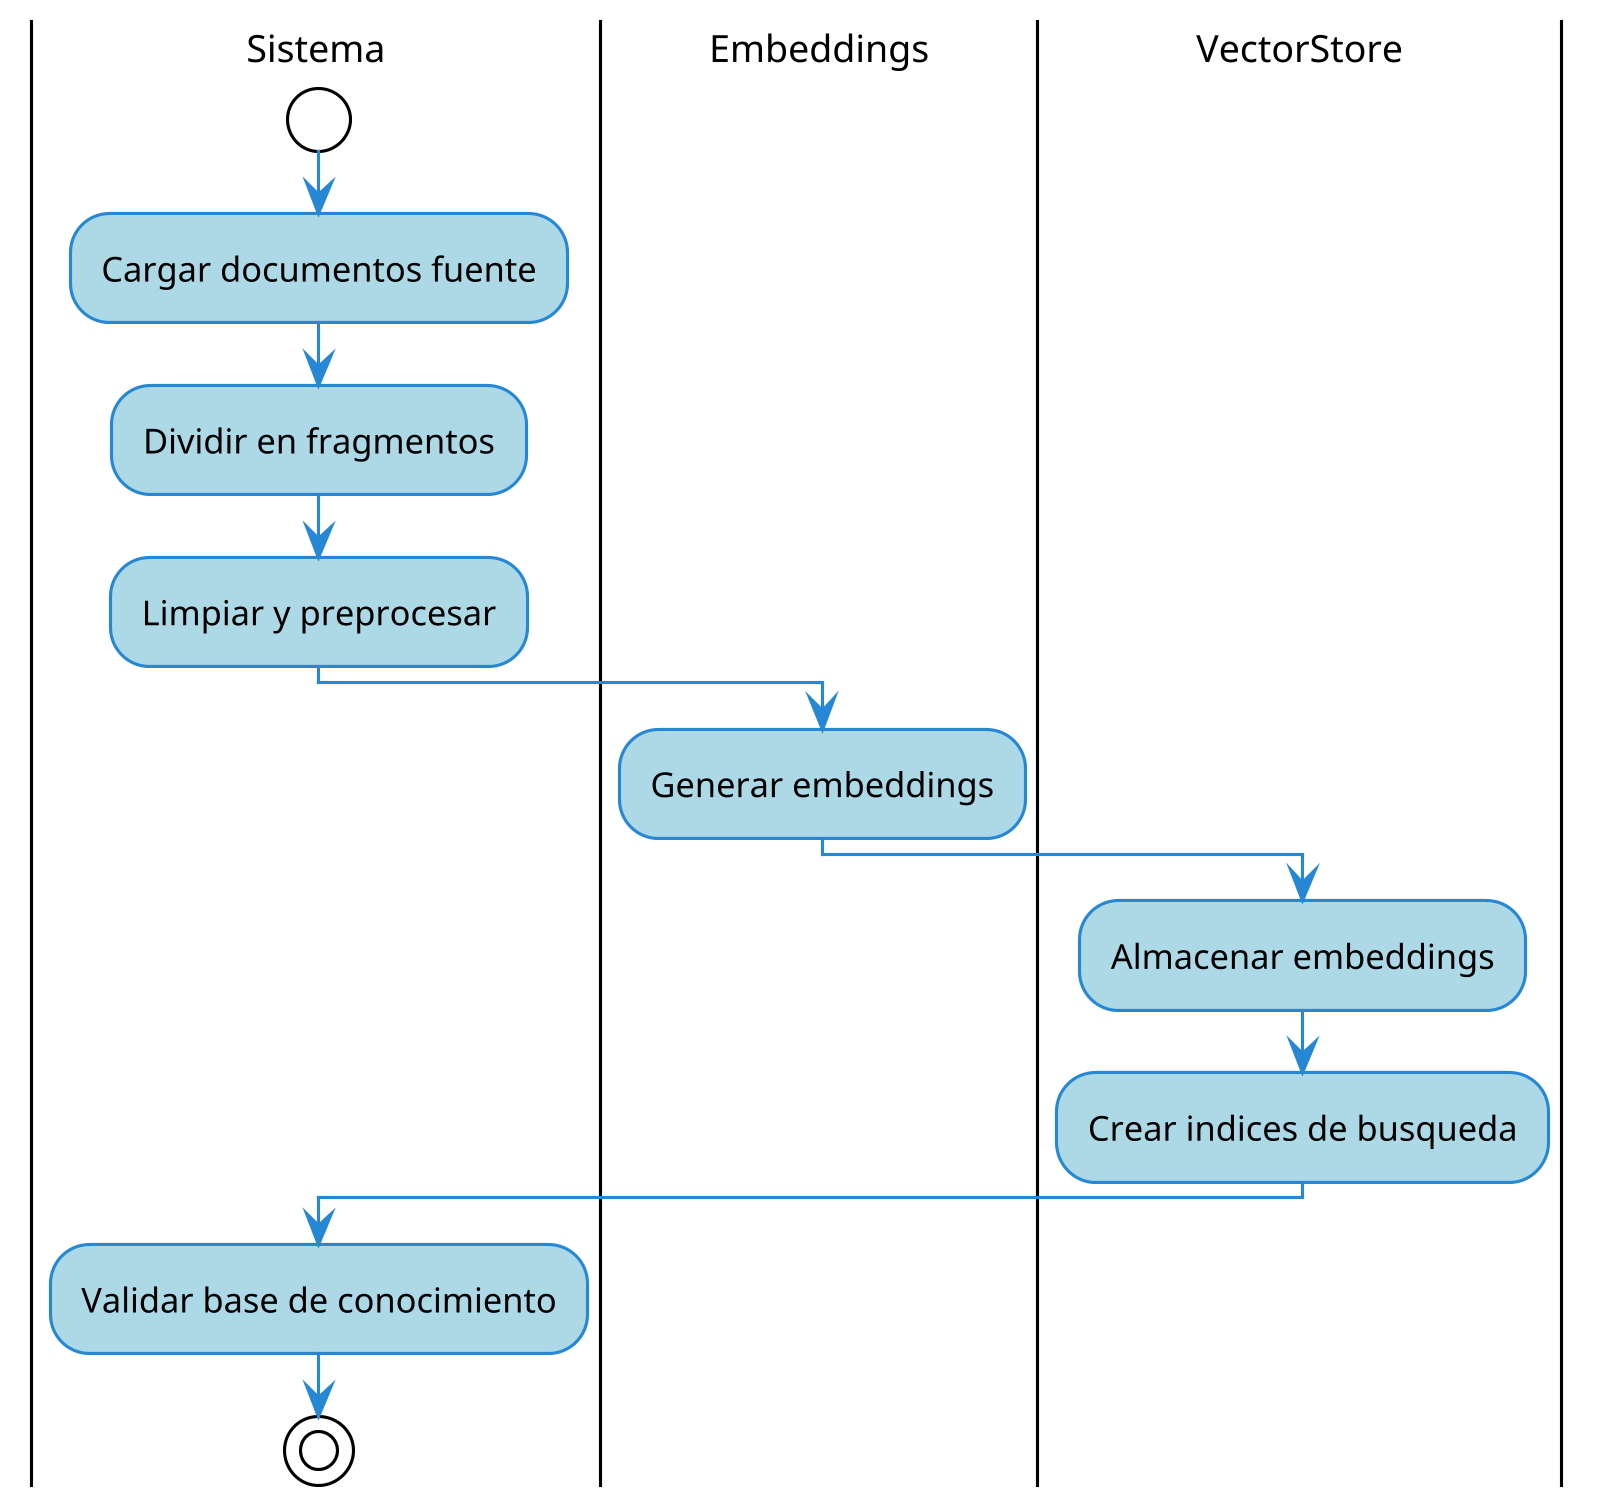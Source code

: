 @startuml "Flujo de Recuperacion en RAG"
' Mejora la legibilidad y la calidad de la imagen para documentos.
!theme plain
skinparam {
    dpi 300
    shadowing false
    backgroundColor transparent
    defaultFontName "Arial"
    defaultFontSize 12
    
    activity {
        borderColor #2688d4
        backgroundColor #add8e6
        fontName "Arial"
        fontSize 11
    }

    arrow {
        color #2688d4
    }

    partition {
        borderColor #2688d4
        backgroundColor #f0f8ff
    }
}

|Sistema|
start
:Cargar documentos fuente;
:Dividir en fragmentos;
:Limpiar y preprocesar;

|Embeddings|
:Generar embeddings;

|VectorStore|
:Almacenar embeddings;
:Crear indices de busqueda;

|Sistema|
:Validar base de conocimiento;
stop
@enduml